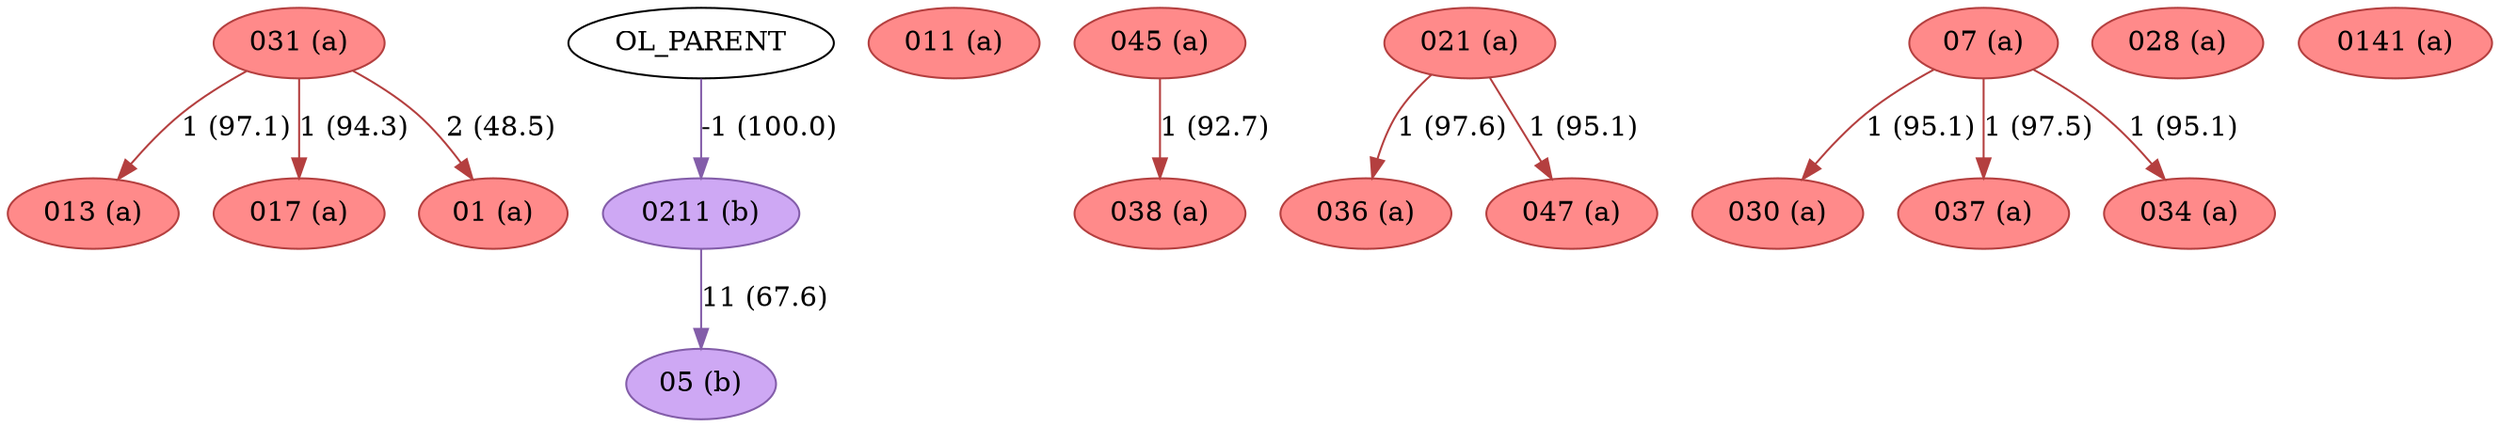 strict digraph G {
"013 (a)" [fillcolor="#FF8A8A", color="#b43f3f", style=filled];
"05 (b)" [fillcolor="#CEA8F4", color="#835da9", style=filled];
"011 (a)" [fillcolor="#FF8A8A", color="#b43f3f", style=filled];
"017 (a)" [fillcolor="#FF8A8A", color="#b43f3f", style=filled];
"045 (a)" [fillcolor="#FF8A8A", color="#b43f3f", style=filled];
"021 (a)" [fillcolor="#FF8A8A", color="#b43f3f", style=filled];
"030 (a)" [fillcolor="#FF8A8A", color="#b43f3f", style=filled];
"028 (a)" [fillcolor="#FF8A8A", color="#b43f3f", style=filled];
"037 (a)" [fillcolor="#FF8A8A", color="#b43f3f", style=filled];
"036 (a)" [fillcolor="#FF8A8A", color="#b43f3f", style=filled];
"07 (a)" [fillcolor="#FF8A8A", color="#b43f3f", style=filled];
"0211 (b)" [fillcolor="#CEA8F4", color="#835da9", style=filled];
"038 (a)" [fillcolor="#FF8A8A", color="#b43f3f", style=filled];
OL_PARENT;
"034 (a)" [fillcolor="#FF8A8A", color="#b43f3f", style=filled];
"047 (a)" [fillcolor="#FF8A8A", color="#b43f3f", style=filled];
"0141 (a)" [fillcolor="#FF8A8A", color="#b43f3f", style=filled];
"01 (a)" [fillcolor="#FF8A8A", color="#b43f3f", style=filled];
"031 (a)" [fillcolor="#FF8A8A", color="#b43f3f", style=filled];
"045 (a)" -> "038 (a)"  [color="#b43f3f", label="1 (92.7)"];
"021 (a)" -> "036 (a)"  [color="#b43f3f", label="1 (97.6)"];
"021 (a)" -> "047 (a)"  [color="#b43f3f", label="1 (95.1)"];
"07 (a)" -> "034 (a)"  [color="#b43f3f", label="1 (95.1)"];
"07 (a)" -> "030 (a)"  [color="#b43f3f", label="1 (95.1)"];
"07 (a)" -> "037 (a)"  [color="#b43f3f", label="1 (97.5)"];
"0211 (b)" -> "05 (b)"  [color="#835da9", label="11 (67.6)"];
OL_PARENT -> "0211 (b)"  [color="#835da9", label="-1 (100.0)"];
"031 (a)" -> "01 (a)"  [color="#b43f3f", label="2 (48.5)"];
"031 (a)" -> "017 (a)"  [color="#b43f3f", label="1 (94.3)"];
"031 (a)" -> "013 (a)"  [color="#b43f3f", label="1 (97.1)"];
}
